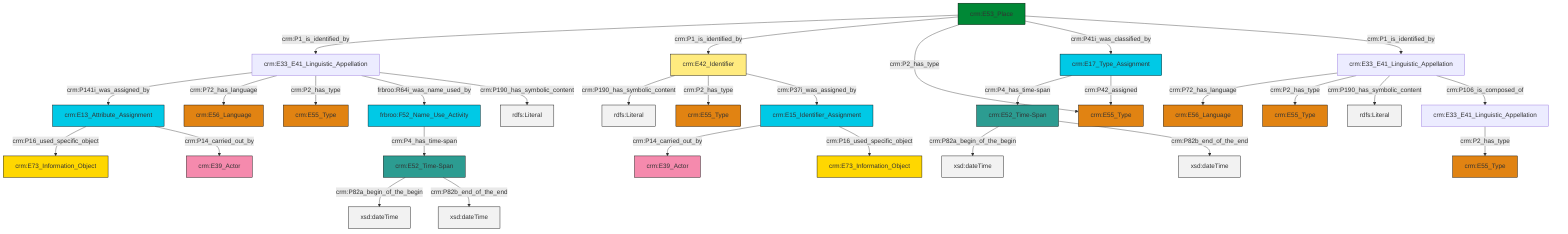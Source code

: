 graph TD
classDef Literal fill:#f2f2f2,stroke:#000000;
classDef CRM_Entity fill:#FFFFFF,stroke:#000000;
classDef Temporal_Entity fill:#00C9E6, stroke:#000000;
classDef Type fill:#E18312, stroke:#000000;
classDef Time-Span fill:#2C9C91, stroke:#000000;
classDef Appellation fill:#FFEB7F, stroke:#000000;
classDef Place fill:#008836, stroke:#000000;
classDef Persistent_Item fill:#B266B2, stroke:#000000;
classDef Conceptual_Object fill:#FFD700, stroke:#000000;
classDef Physical_Thing fill:#D2B48C, stroke:#000000;
classDef Actor fill:#f58aad, stroke:#000000;
classDef PC_Classes fill:#4ce600, stroke:#000000;
classDef Multi fill:#cccccc,stroke:#000000;

0["crm:E42_Identifier"]:::Appellation -->|crm:P190_has_symbolic_content| 1[rdfs:Literal]:::Literal
4["crm:E15_Identifier_Assignment"]:::Temporal_Entity -->|crm:P14_carried_out_by| 5["crm:E39_Actor"]:::Actor
6["crm:E53_Place"]:::Place -->|crm:P1_is_identified_by| 7["crm:E33_E41_Linguistic_Appellation"]:::Default
8["crm:E52_Time-Span"]:::Time-Span -->|crm:P82a_begin_of_the_begin| 9[xsd:dateTime]:::Literal
7["crm:E33_E41_Linguistic_Appellation"]:::Default -->|crm:P141i_was_assigned_by| 11["crm:E13_Attribute_Assignment"]:::Temporal_Entity
11["crm:E13_Attribute_Assignment"]:::Temporal_Entity -->|crm:P16_used_specific_object| 12["crm:E73_Information_Object"]:::Conceptual_Object
13["crm:E33_E41_Linguistic_Appellation"]:::Default -->|crm:P72_has_language| 14["crm:E56_Language"]:::Type
7["crm:E33_E41_Linguistic_Appellation"]:::Default -->|crm:P72_has_language| 2["crm:E56_Language"]:::Type
16["crm:E33_E41_Linguistic_Appellation"]:::Default -->|crm:P2_has_type| 18["crm:E55_Type"]:::Type
20["crm:E52_Time-Span"]:::Time-Span -->|crm:P82a_begin_of_the_begin| 21[xsd:dateTime]:::Literal
6["crm:E53_Place"]:::Place -->|crm:P1_is_identified_by| 0["crm:E42_Identifier"]:::Appellation
26["crm:E17_Type_Assignment"]:::Temporal_Entity -->|crm:P4_has_time-span| 20["crm:E52_Time-Span"]:::Time-Span
13["crm:E33_E41_Linguistic_Appellation"]:::Default -->|crm:P2_has_type| 29["crm:E55_Type"]:::Type
6["crm:E53_Place"]:::Place -->|crm:P2_has_type| 24["crm:E55_Type"]:::Type
8["crm:E52_Time-Span"]:::Time-Span -->|crm:P82b_end_of_the_end| 30[xsd:dateTime]:::Literal
7["crm:E33_E41_Linguistic_Appellation"]:::Default -->|crm:P2_has_type| 22["crm:E55_Type"]:::Type
11["crm:E13_Attribute_Assignment"]:::Temporal_Entity -->|crm:P14_carried_out_by| 41["crm:E39_Actor"]:::Actor
7["crm:E33_E41_Linguistic_Appellation"]:::Default -->|frbroo:R64i_was_name_used_by| 36["frbroo:F52_Name_Use_Activity"]:::Temporal_Entity
36["frbroo:F52_Name_Use_Activity"]:::Temporal_Entity -->|crm:P4_has_time-span| 8["crm:E52_Time-Span"]:::Time-Span
0["crm:E42_Identifier"]:::Appellation -->|crm:P2_has_type| 33["crm:E55_Type"]:::Type
26["crm:E17_Type_Assignment"]:::Temporal_Entity -->|crm:P42_assigned| 24["crm:E55_Type"]:::Type
4["crm:E15_Identifier_Assignment"]:::Temporal_Entity -->|crm:P16_used_specific_object| 38["crm:E73_Information_Object"]:::Conceptual_Object
6["crm:E53_Place"]:::Place -->|crm:P41i_was_classified_by| 26["crm:E17_Type_Assignment"]:::Temporal_Entity
20["crm:E52_Time-Span"]:::Time-Span -->|crm:P82b_end_of_the_end| 50[xsd:dateTime]:::Literal
13["crm:E33_E41_Linguistic_Appellation"]:::Default -->|crm:P190_has_symbolic_content| 51[rdfs:Literal]:::Literal
7["crm:E33_E41_Linguistic_Appellation"]:::Default -->|crm:P190_has_symbolic_content| 52[rdfs:Literal]:::Literal
6["crm:E53_Place"]:::Place -->|crm:P1_is_identified_by| 13["crm:E33_E41_Linguistic_Appellation"]:::Default
13["crm:E33_E41_Linguistic_Appellation"]:::Default -->|crm:P106_is_composed_of| 16["crm:E33_E41_Linguistic_Appellation"]:::Default
0["crm:E42_Identifier"]:::Appellation -->|crm:P37i_was_assigned_by| 4["crm:E15_Identifier_Assignment"]:::Temporal_Entity